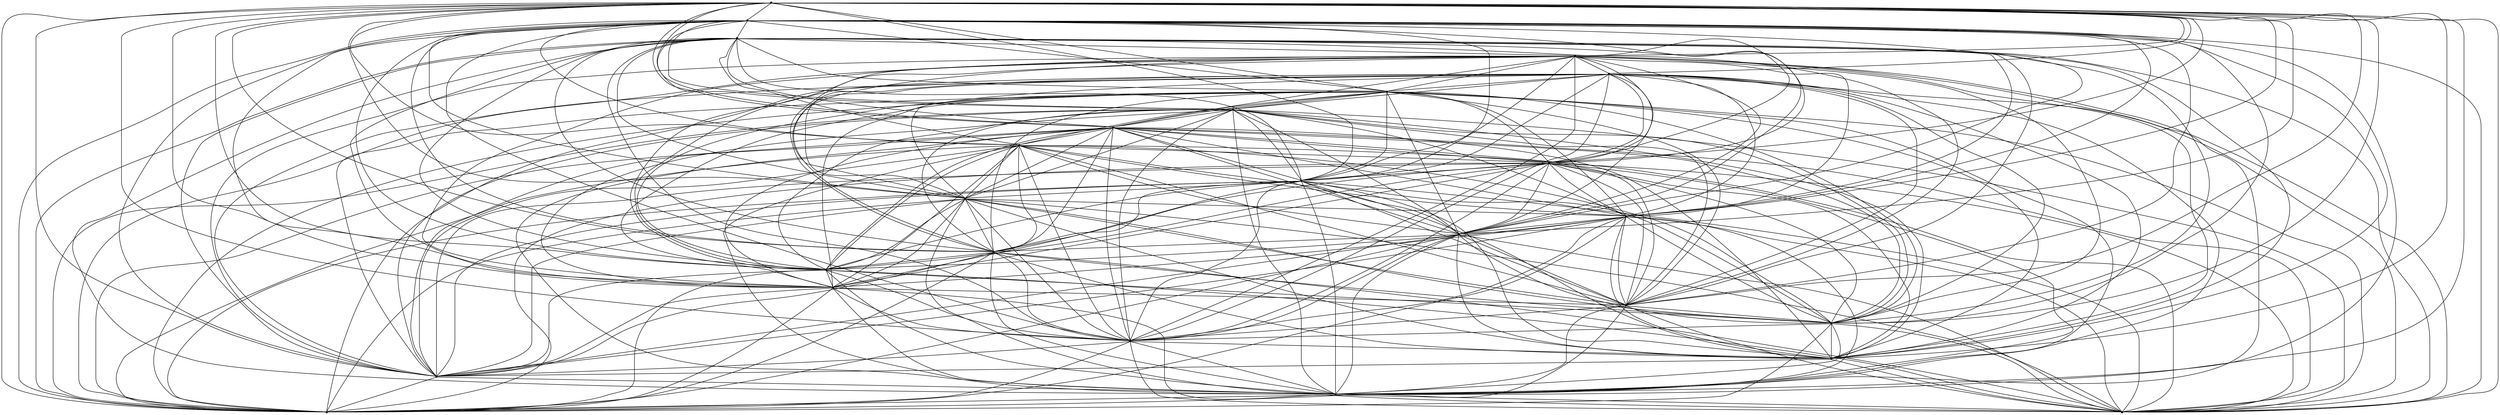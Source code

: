 graph {
  node [shape=point,comment="{\"directed\":false,\"doi\":\"10.4230/LIPIcs.GD.2024.16\",\"figure\":\"7 (1)\"}"]

  v0 [pos="1510.6660712901526,1636.739598133211"]
  v1 [pos="1498.855313023108,1604.9633097498058"]
  v2 [pos="1518.926657415327,1664.8499590373049"]
  v3 [pos="1054.8469804156198,1597.862888001226"]
  v4 [pos="1482.0758146184116,1573.678117551669"]
  v5 [pos="1383.8066885072924,1485.2305755671175"]
  v6 [pos="1224.1195334651834,1464.897896453742"]
  v7 [pos="1457.5086284843374,1896.4084227687686"]
  v8 [pos="1187.268690668268,1476.7343063753242"]
  v9 [pos="1465.6730577544226,1549.5916426358278"]
  v10 [pos="1127.2998829104104,1511.6585950597405"]
  v11 [pos="1088.9995645571485,1896.4084227687686"]
  v12 [pos="1425.882308147276,1510.8521393355115"]
  v13 [pos="1405.954181504833,1496.9811517432163"]
  v14 [pos="1325.4656789391615,1465.1332716580227"]
  v15 [pos="1260.9703762620984,1460.6036659574934"]
  v16 [pos="1292.5843590132556,1460.2496494427894"]
  v17 [pos="1446.0622741720958,1529.4759003665922"]
  v18 [pos="1086.2766466289045,1549.4730013254045"]
  v19 [pos="1355.3578689028259,1472.949991907798"]
  v20 [pos="1152.0740097894986,1493.1557642389625"]
  v21 [pos="1070.6805389381648,1571.5270603093074"]
  v22 [pos="1104.5956722478884,1530.235306482186"]
  v23 [pos="1032.959403467517,1663.07542582513"]
  v24 [pos="1043.3917226908698,1626.2332933638577"]

  v0 -- v1 [id="-1",pos="1510.6660712901526,1636.739598133211 1498.855313023108,1604.9633097498058 1498.855313023108,1604.9633097498058 1498.855313023108,1604.9633097498058"]
  v23 -- v24 [id="-2",pos="1032.959403467517,1663.07542582513 1043.3917226908698,1626.2332933638577 1043.3917226908698,1626.2332933638577 1043.3917226908698,1626.2332933638577"]
  v23 -- v12 [id="-3",pos="1032.959403467517,1663.07542582513 1425.882308147276,1510.8521393355115 1425.882308147276,1510.8521393355115 1425.882308147276,1510.8521393355115"]
  v23 -- v4 [id="-4",pos="1032.959403467517,1663.07542582513 1482.0758146184116,1573.678117551669 1482.0758146184116,1573.678117551669 1482.0758146184116,1573.678117551669"]
  v23 -- v1 [id="-5",pos="1032.959403467517,1663.07542582513 1498.855313023108,1604.9633097498058 1498.855313023108,1604.9633097498058 1498.855313023108,1604.9633097498058"]
  v23 -- v8 [id="-6",pos="1032.959403467517,1663.07542582513 1187.268690668268,1476.7343063753242 1187.268690668268,1476.7343063753242 1187.268690668268,1476.7343063753242"]
  v23 -- v2 [id="-7",pos="1032.959403467517,1663.07542582513 1518.926657415327,1664.8499590373049 1518.926657415327,1664.8499590373049 1518.926657415327,1664.8499590373049"]
  v23 -- v6 [id="-8",pos="1032.959403467517,1663.07542582513 1224.1195334651834,1464.897896453742 1224.1195334651834,1464.897896453742 1224.1195334651834,1464.897896453742"]
  v23 -- v20 [id="-9",pos="1032.959403467517,1663.07542582513 1152.0740097894986,1493.1557642389625 1152.0740097894986,1493.1557642389625 1152.0740097894986,1493.1557642389625"]
  v23 -- v0 [id="-10",pos="1032.959403467517,1663.07542582513 1510.6660712901526,1636.739598133211 1510.6660712901526,1636.739598133211 1510.6660712901526,1636.739598133211"]
  v23 -- v9 [id="-11",pos="1032.959403467517,1663.07542582513 1465.6730577544226,1549.5916426358278 1465.6730577544226,1549.5916426358278 1465.6730577544226,1549.5916426358278"]
  v23 -- v17 [id="-12",pos="1032.959403467517,1663.07542582513 1446.0622741720958,1529.4759003665922 1446.0622741720958,1529.4759003665922 1446.0622741720958,1529.4759003665922"]
  v23 -- v22 [id="-13",pos="1032.959403467517,1663.07542582513 1104.5956722478884,1530.235306482186 1104.5956722478884,1530.235306482186 1104.5956722478884,1530.235306482186"]
  v23 -- v19 [id="-14",pos="1032.959403467517,1663.07542582513 1355.3578689028259,1472.949991907798 1355.3578689028259,1472.949991907798 1355.3578689028259,1472.949991907798"]
  v23 -- v13 [id="-15",pos="1032.959403467517,1663.07542582513 1405.954181504833,1496.9811517432163 1405.954181504833,1496.9811517432163 1405.954181504833,1496.9811517432163"]
  v23 -- v11 [id="-16",pos="1032.959403467517,1663.07542582513 1088.9995645571485,1896.4084227687686 1088.9995645571485,1896.4084227687686 1088.9995645571485,1896.4084227687686"]
  v23 -- v5 [id="-17",pos="1032.959403467517,1663.07542582513 1383.8066885072924,1485.2305755671175 1383.8066885072924,1485.2305755671175 1383.8066885072924,1485.2305755671175"]
  v23 -- v14 [id="-18",pos="1032.959403467517,1663.07542582513 1325.4656789391615,1465.1332716580227 1325.4656789391615,1465.1332716580227 1325.4656789391615,1465.1332716580227"]
  v23 -- v18 [id="-19",pos="1032.959403467517,1663.07542582513 1086.2766466289045,1549.4730013254045 1086.2766466289045,1549.4730013254045 1086.2766466289045,1549.4730013254045"]
  v24 -- v3 [id="-21",pos="1043.3917226908698,1626.2332933638577 1054.8469804156198,1597.862888001226 1054.8469804156198,1597.862888001226 1054.8469804156198,1597.862888001226"]
  v23 -- v10 [id="-22",pos="1032.959403467517,1663.07542582513 1127.2998829104104,1511.6585950597405 1127.2998829104104,1511.6585950597405 1127.2998829104104,1511.6585950597405"]
  v23 -- v15 [id="-23",pos="1032.959403467517,1663.07542582513 1260.9703762620984,1460.6036659574934 1260.9703762620984,1460.6036659574934 1260.9703762620984,1460.6036659574934"]
  v23 -- v7 [id="-24",pos="1032.959403467517,1663.07542582513 1457.5086284843374,1896.4084227687686 1457.5086284843374,1896.4084227687686 1457.5086284843374,1896.4084227687686"]
  v23 -- v16 [id="-25",pos="1032.959403467517,1663.07542582513 1292.5843590132556,1460.2496494427894 1292.5843590132556,1460.2496494427894 1292.5843590132556,1460.2496494427894"]
  v23 -- v21 [id="-26",pos="1032.959403467517,1663.07542582513 1070.6805389381648,1571.5270603093074 1070.6805389381648,1571.5270603093074 1070.6805389381648,1571.5270603093074"]
  v24 -- v11 [id="-28",pos="1043.3917226908698,1626.2332933638577 1088.9995645571485,1896.4084227687686 1088.9995645571485,1896.4084227687686 1088.9995645571485,1896.4084227687686"]
  v24 -- v20 [id="-29",pos="1043.3917226908698,1626.2332933638577 1152.0740097894986,1493.1557642389625 1152.0740097894986,1493.1557642389625 1152.0740097894986,1493.1557642389625"]
  v24 -- v4 [id="-30",pos="1043.3917226908698,1626.2332933638577 1482.0758146184116,1573.678117551669 1482.0758146184116,1573.678117551669 1482.0758146184116,1573.678117551669"]
  v24 -- v7 [id="-31",pos="1043.3917226908698,1626.2332933638577 1457.5086284843374,1896.4084227687686 1457.5086284843374,1896.4084227687686 1457.5086284843374,1896.4084227687686"]
  v24 -- v8 [id="-32",pos="1043.3917226908698,1626.2332933638577 1187.268690668268,1476.7343063753242 1187.268690668268,1476.7343063753242 1187.268690668268,1476.7343063753242"]
  v24 -- v0 [id="-33",pos="1043.3917226908698,1626.2332933638577 1510.6660712901526,1636.739598133211 1510.6660712901526,1636.739598133211 1510.6660712901526,1636.739598133211"]
  v24 -- v12 [id="-34",pos="1043.3917226908698,1626.2332933638577 1425.882308147276,1510.8521393355115 1425.882308147276,1510.8521393355115 1425.882308147276,1510.8521393355115"]
  v24 -- v22 [id="-35",pos="1043.3917226908698,1626.2332933638577 1104.5956722478884,1530.235306482186 1104.5956722478884,1530.235306482186 1104.5956722478884,1530.235306482186"]
  v24 -- v9 [id="-36",pos="1043.3917226908698,1626.2332933638577 1465.6730577544226,1549.5916426358278 1465.6730577544226,1549.5916426358278 1465.6730577544226,1549.5916426358278"]
  v24 -- v6 [id="-37",pos="1043.3917226908698,1626.2332933638577 1224.1195334651834,1464.897896453742 1224.1195334651834,1464.897896453742 1224.1195334651834,1464.897896453742"]
  v24 -- v2 [id="-38",pos="1043.3917226908698,1626.2332933638577 1518.926657415327,1664.8499590373049 1518.926657415327,1664.8499590373049 1518.926657415327,1664.8499590373049"]
  v24 -- v13 [id="-39",pos="1043.3917226908698,1626.2332933638577 1405.954181504833,1496.9811517432163 1405.954181504833,1496.9811517432163 1405.954181504833,1496.9811517432163"]
  v24 -- v10 [id="-41",pos="1043.3917226908698,1626.2332933638577 1127.2998829104104,1511.6585950597405 1127.2998829104104,1511.6585950597405 1127.2998829104104,1511.6585950597405"]
  v24 -- v17 [id="-42",pos="1043.3917226908698,1626.2332933638577 1446.0622741720958,1529.4759003665922 1446.0622741720958,1529.4759003665922 1446.0622741720958,1529.4759003665922"]
  v24 -- v1 [id="-43",pos="1043.3917226908698,1626.2332933638577 1498.855313023108,1604.9633097498058 1498.855313023108,1604.9633097498058 1498.855313023108,1604.9633097498058"]
  v24 -- v14 [id="-44",pos="1043.3917226908698,1626.2332933638577 1325.4656789391615,1465.1332716580227 1325.4656789391615,1465.1332716580227 1325.4656789391615,1465.1332716580227"]
  v24 -- v19 [id="-45",pos="1043.3917226908698,1626.2332933638577 1355.3578689028259,1472.949991907798 1355.3578689028259,1472.949991907798 1355.3578689028259,1472.949991907798"]
  v24 -- v16 [id="-46",pos="1043.3917226908698,1626.2332933638577 1292.5843590132556,1460.2496494427894 1292.5843590132556,1460.2496494427894 1292.5843590132556,1460.2496494427894"]
  v3 -- v21 [id="-48",pos="1054.8469804156198,1597.862888001226 1070.6805389381648,1571.5270603093074 1070.6805389381648,1571.5270603093074 1070.6805389381648,1571.5270603093074"]
  v21 -- v18 [id="-49",pos="1070.6805389381648,1571.5270603093074 1086.2766466289045,1549.4730013254045 1086.2766466289045,1549.4730013254045 1086.2766466289045,1549.4730013254045"]
  v24 -- v5 [id="-50",pos="1043.3917226908698,1626.2332933638577 1383.8066885072924,1485.2305755671175 1383.8066885072924,1485.2305755671175 1383.8066885072924,1485.2305755671175"]
  v24 -- v15 [id="-51",pos="1043.3917226908698,1626.2332933638577 1260.9703762620984,1460.6036659574934 1260.9703762620984,1460.6036659574934 1260.9703762620984,1460.6036659574934"]
  v18 -- v22 [id="-57",pos="1086.2766466289045,1549.4730013254045 1104.5956722478884,1530.235306482186 1104.5956722478884,1530.235306482186 1104.5956722478884,1530.235306482186"]
  v3 -- v19 [id="-58",pos="1054.8469804156198,1597.862888001226 1355.3578689028259,1472.949991907798 1355.3578689028259,1472.949991907798 1355.3578689028259,1472.949991907798"]
  v3 -- v5 [id="-59",pos="1054.8469804156198,1597.862888001226 1383.8066885072924,1485.2305755671175 1383.8066885072924,1485.2305755671175 1383.8066885072924,1485.2305755671175"]
  v3 -- v14 [id="-60",pos="1054.8469804156198,1597.862888001226 1325.4656789391615,1465.1332716580227 1325.4656789391615,1465.1332716580227 1325.4656789391615,1465.1332716580227"]
  v3 -- v1 [id="-65",pos="1054.8469804156198,1597.862888001226 1498.855313023108,1604.9633097498058 1498.855313023108,1604.9633097498058 1498.855313023108,1604.9633097498058"]
  v3 -- v9 [id="-66",pos="1054.8469804156198,1597.862888001226 1465.6730577544226,1549.5916426358278 1465.6730577544226,1549.5916426358278 1465.6730577544226,1549.5916426358278"]
  v3 -- v17 [id="-67",pos="1054.8469804156198,1597.862888001226 1446.0622741720958,1529.4759003665922 1446.0622741720958,1529.4759003665922 1446.0622741720958,1529.4759003665922"]
  v3 -- v20 [id="-68",pos="1054.8469804156198,1597.862888001226 1152.0740097894986,1493.1557642389625 1152.0740097894986,1493.1557642389625 1152.0740097894986,1493.1557642389625"]
  v3 -- v7 [id="-69",pos="1054.8469804156198,1597.862888001226 1457.5086284843374,1896.4084227687686 1457.5086284843374,1896.4084227687686 1457.5086284843374,1896.4084227687686"]
  v3 -- v6 [id="-70",pos="1054.8469804156198,1597.862888001226 1224.1195334651834,1464.897896453742 1224.1195334651834,1464.897896453742 1224.1195334651834,1464.897896453742"]
  v3 -- v8 [id="-71",pos="1054.8469804156198,1597.862888001226 1187.268690668268,1476.7343063753242 1187.268690668268,1476.7343063753242 1187.268690668268,1476.7343063753242"]
  v3 -- v4 [id="-72",pos="1054.8469804156198,1597.862888001226 1482.0758146184116,1573.678117551669 1482.0758146184116,1573.678117551669 1482.0758146184116,1573.678117551669"]
  v3 -- v11 [id="-73",pos="1054.8469804156198,1597.862888001226 1088.9995645571485,1896.4084227687686 1088.9995645571485,1896.4084227687686 1088.9995645571485,1896.4084227687686"]
  v3 -- v13 [id="-74",pos="1054.8469804156198,1597.862888001226 1405.954181504833,1496.9811517432163 1405.954181504833,1496.9811517432163 1405.954181504833,1496.9811517432163"]
  v3 -- v16 [id="-75",pos="1054.8469804156198,1597.862888001226 1292.5843590132556,1460.2496494427894 1292.5843590132556,1460.2496494427894 1292.5843590132556,1460.2496494427894"]
  v3 -- v15 [id="-76",pos="1054.8469804156198,1597.862888001226 1260.9703762620984,1460.6036659574934 1260.9703762620984,1460.6036659574934 1260.9703762620984,1460.6036659574934"]
  v3 -- v12 [id="-77",pos="1054.8469804156198,1597.862888001226 1425.882308147276,1510.8521393355115 1425.882308147276,1510.8521393355115 1425.882308147276,1510.8521393355115"]
  v3 -- v0 [id="-78",pos="1054.8469804156198,1597.862888001226 1510.6660712901526,1636.739598133211 1510.6660712901526,1636.739598133211 1510.6660712901526,1636.739598133211"]
  v3 -- v2 [id="-79",pos="1054.8469804156198,1597.862888001226 1518.926657415327,1664.8499590373049 1518.926657415327,1664.8499590373049 1518.926657415327,1664.8499590373049"]
  v3 -- v10 [id="-80",pos="1054.8469804156198,1597.862888001226 1127.2998829104104,1511.6585950597405 1127.2998829104104,1511.6585950597405 1127.2998829104104,1511.6585950597405"]
  v21 -- v19 [id="-82",pos="1070.6805389381648,1571.5270603093074 1355.3578689028259,1472.949991907798 1355.3578689028259,1472.949991907798 1355.3578689028259,1472.949991907798"]
  v21 -- v2 [id="-83",pos="1070.6805389381648,1571.5270603093074 1518.926657415327,1664.8499590373049 1518.926657415327,1664.8499590373049 1518.926657415327,1664.8499590373049"]
  v21 -- v17 [id="-84",pos="1070.6805389381648,1571.5270603093074 1446.0622741720958,1529.4759003665922 1446.0622741720958,1529.4759003665922 1446.0622741720958,1529.4759003665922"]
  v21 -- v4 [id="-85",pos="1070.6805389381648,1571.5270603093074 1482.0758146184116,1573.678117551669 1482.0758146184116,1573.678117551669 1482.0758146184116,1573.678117551669"]
  v21 -- v14 [id="-87",pos="1070.6805389381648,1571.5270603093074 1325.4656789391615,1465.1332716580227 1325.4656789391615,1465.1332716580227 1325.4656789391615,1465.1332716580227"]
  v21 -- v10 [id="-88",pos="1070.6805389381648,1571.5270603093074 1127.2998829104104,1511.6585950597405 1127.2998829104104,1511.6585950597405 1127.2998829104104,1511.6585950597405"]
  v10 -- v20 [id="-89",pos="1127.2998829104104,1511.6585950597405 1152.0740097894986,1493.1557642389625 1152.0740097894986,1493.1557642389625 1152.0740097894986,1493.1557642389625"]
  v21 -- v1 [id="-90",pos="1070.6805389381648,1571.5270603093074 1498.855313023108,1604.9633097498058 1498.855313023108,1604.9633097498058 1498.855313023108,1604.9633097498058"]
  v22 -- v10 [id="-93",pos="1104.5956722478884,1530.235306482186 1127.2998829104104,1511.6585950597405 1127.2998829104104,1511.6585950597405 1127.2998829104104,1511.6585950597405"]
  v21 -- v8 [id="-94",pos="1070.6805389381648,1571.5270603093074 1187.268690668268,1476.7343063753242 1187.268690668268,1476.7343063753242 1187.268690668268,1476.7343063753242"]
  v21 -- v13 [id="-95",pos="1070.6805389381648,1571.5270603093074 1405.954181504833,1496.9811517432163 1405.954181504833,1496.9811517432163 1405.954181504833,1496.9811517432163"]
  v21 -- v16 [id="-98",pos="1070.6805389381648,1571.5270603093074 1292.5843590132556,1460.2496494427894 1292.5843590132556,1460.2496494427894 1292.5843590132556,1460.2496494427894"]
  v21 -- v0 [id="-99",pos="1070.6805389381648,1571.5270603093074 1510.6660712901526,1636.739598133211 1510.6660712901526,1636.739598133211 1510.6660712901526,1636.739598133211"]
  v21 -- v6 [id="-100",pos="1070.6805389381648,1571.5270603093074 1224.1195334651834,1464.897896453742 1224.1195334651834,1464.897896453742 1224.1195334651834,1464.897896453742"]
  v21 -- v9 [id="-102",pos="1070.6805389381648,1571.5270603093074 1465.6730577544226,1549.5916426358278 1465.6730577544226,1549.5916426358278 1465.6730577544226,1549.5916426358278"]
  v21 -- v7 [id="-104",pos="1070.6805389381648,1571.5270603093074 1457.5086284843374,1896.4084227687686 1457.5086284843374,1896.4084227687686 1457.5086284843374,1896.4084227687686"]
  v21 -- v11 [id="-105",pos="1070.6805389381648,1571.5270603093074 1088.9995645571485,1896.4084227687686 1088.9995645571485,1896.4084227687686 1088.9995645571485,1896.4084227687686"]
  v21 -- v12 [id="-108",pos="1070.6805389381648,1571.5270603093074 1425.882308147276,1510.8521393355115 1425.882308147276,1510.8521393355115 1425.882308147276,1510.8521393355115"]
  v21 -- v15 [id="-109",pos="1070.6805389381648,1571.5270603093074 1260.9703762620984,1460.6036659574934 1260.9703762620984,1460.6036659574934 1260.9703762620984,1460.6036659574934"]
  v21 -- v5 [id="-110",pos="1070.6805389381648,1571.5270603093074 1383.8066885072924,1485.2305755671175 1383.8066885072924,1485.2305755671175 1383.8066885072924,1485.2305755671175"]
  v18 -- v19 [id="-111",pos="1086.2766466289045,1549.4730013254045 1355.3578689028259,1472.949991907798 1355.3578689028259,1472.949991907798 1355.3578689028259,1472.949991907798"]
  v18 -- v8 [id="-112",pos="1086.2766466289045,1549.4730013254045 1187.268690668268,1476.7343063753242 1187.268690668268,1476.7343063753242 1187.268690668268,1476.7343063753242"]
  v18 -- v1 [id="-113",pos="1086.2766466289045,1549.4730013254045 1498.855313023108,1604.9633097498058 1498.855313023108,1604.9633097498058 1498.855313023108,1604.9633097498058"]
  v18 -- v6 [id="-114",pos="1086.2766466289045,1549.4730013254045 1224.1195334651834,1464.897896453742 1224.1195334651834,1464.897896453742 1224.1195334651834,1464.897896453742"]
  v18 -- v9 [id="-115",pos="1086.2766466289045,1549.4730013254045 1465.6730577544226,1549.5916426358278 1465.6730577544226,1549.5916426358278 1465.6730577544226,1549.5916426358278"]
  v18 -- v13 [id="-117",pos="1086.2766466289045,1549.4730013254045 1405.954181504833,1496.9811517432163 1405.954181504833,1496.9811517432163 1405.954181504833,1496.9811517432163"]
  v18 -- v12 [id="-118",pos="1086.2766466289045,1549.4730013254045 1425.882308147276,1510.8521393355115 1425.882308147276,1510.8521393355115 1425.882308147276,1510.8521393355115"]
  v18 -- v5 [id="-119",pos="1086.2766466289045,1549.4730013254045 1383.8066885072924,1485.2305755671175 1383.8066885072924,1485.2305755671175 1383.8066885072924,1485.2305755671175"]
  v18 -- v16 [id="-120",pos="1086.2766466289045,1549.4730013254045 1292.5843590132556,1460.2496494427894 1292.5843590132556,1460.2496494427894 1292.5843590132556,1460.2496494427894"]
  v18 -- v0 [id="-121",pos="1086.2766466289045,1549.4730013254045 1510.6660712901526,1636.739598133211 1510.6660712901526,1636.739598133211 1510.6660712901526,1636.739598133211"]
  v18 -- v14 [id="-122",pos="1086.2766466289045,1549.4730013254045 1325.4656789391615,1465.1332716580227 1325.4656789391615,1465.1332716580227 1325.4656789391615,1465.1332716580227"]
  v18 -- v4 [id="-123",pos="1086.2766466289045,1549.4730013254045 1482.0758146184116,1573.678117551669 1482.0758146184116,1573.678117551669 1482.0758146184116,1573.678117551669"]
  v18 -- v2 [id="-127",pos="1086.2766466289045,1549.4730013254045 1518.926657415327,1664.8499590373049 1518.926657415327,1664.8499590373049 1518.926657415327,1664.8499590373049"]
  v18 -- v17 [id="-131",pos="1086.2766466289045,1549.4730013254045 1446.0622741720958,1529.4759003665922 1446.0622741720958,1529.4759003665922 1446.0622741720958,1529.4759003665922"]
  v18 -- v7 [id="-132",pos="1086.2766466289045,1549.4730013254045 1457.5086284843374,1896.4084227687686 1457.5086284843374,1896.4084227687686 1457.5086284843374,1896.4084227687686"]
  v18 -- v11 [id="-137",pos="1086.2766466289045,1549.4730013254045 1088.9995645571485,1896.4084227687686 1088.9995645571485,1896.4084227687686 1088.9995645571485,1896.4084227687686"]
  v18 -- v15 [id="-140",pos="1086.2766466289045,1549.4730013254045 1260.9703762620984,1460.6036659574934 1260.9703762620984,1460.6036659574934 1260.9703762620984,1460.6036659574934"]
  v11 -- v14 [id="-142",pos="1088.9995645571485,1896.4084227687686 1325.4656789391615,1465.1332716580227 1325.4656789391615,1465.1332716580227 1325.4656789391615,1465.1332716580227"]
  v11 -- v19 [id="-143",pos="1088.9995645571485,1896.4084227687686 1355.3578689028259,1472.949991907798 1355.3578689028259,1472.949991907798 1355.3578689028259,1472.949991907798"]
  v11 -- v16 [id="-144",pos="1088.9995645571485,1896.4084227687686 1292.5843590132556,1460.2496494427894 1292.5843590132556,1460.2496494427894 1292.5843590132556,1460.2496494427894"]
  v11 -- v22 [id="-145",pos="1088.9995645571485,1896.4084227687686 1104.5956722478884,1530.235306482186 1104.5956722478884,1530.235306482186 1104.5956722478884,1530.235306482186"]
  v11 -- v4 [id="-146",pos="1088.9995645571485,1896.4084227687686 1482.0758146184116,1573.678117551669 1482.0758146184116,1573.678117551669 1482.0758146184116,1573.678117551669"]
  v11 -- v20 [id="-147",pos="1088.9995645571485,1896.4084227687686 1152.0740097894986,1493.1557642389625 1152.0740097894986,1493.1557642389625 1152.0740097894986,1493.1557642389625"]
  v11 -- v6 [id="-148",pos="1088.9995645571485,1896.4084227687686 1224.1195334651834,1464.897896453742 1224.1195334651834,1464.897896453742 1224.1195334651834,1464.897896453742"]
  v11 -- v1 [id="-149",pos="1088.9995645571485,1896.4084227687686 1498.855313023108,1604.9633097498058 1498.855313023108,1604.9633097498058 1498.855313023108,1604.9633097498058"]
  v11 -- v13 [id="-150",pos="1088.9995645571485,1896.4084227687686 1405.954181504833,1496.9811517432163 1405.954181504833,1496.9811517432163 1405.954181504833,1496.9811517432163"]
  v11 -- v0 [id="-151",pos="1088.9995645571485,1896.4084227687686 1510.6660712901526,1636.739598133211 1510.6660712901526,1636.739598133211 1510.6660712901526,1636.739598133211"]
  v11 -- v2 [id="-153",pos="1088.9995645571485,1896.4084227687686 1518.926657415327,1664.8499590373049 1518.926657415327,1664.8499590373049 1518.926657415327,1664.8499590373049"]
  v11 -- v15 [id="-155",pos="1088.9995645571485,1896.4084227687686 1260.9703762620984,1460.6036659574934 1260.9703762620984,1460.6036659574934 1260.9703762620984,1460.6036659574934"]
  v11 -- v12 [id="-156",pos="1088.9995645571485,1896.4084227687686 1425.882308147276,1510.8521393355115 1425.882308147276,1510.8521393355115 1425.882308147276,1510.8521393355115"]
  v11 -- v5 [id="-157",pos="1088.9995645571485,1896.4084227687686 1383.8066885072924,1485.2305755671175 1383.8066885072924,1485.2305755671175 1383.8066885072924,1485.2305755671175"]
  v11 -- v17 [id="-158",pos="1088.9995645571485,1896.4084227687686 1446.0622741720958,1529.4759003665922 1446.0622741720958,1529.4759003665922 1446.0622741720958,1529.4759003665922"]
  v11 -- v9 [id="-159",pos="1088.9995645571485,1896.4084227687686 1465.6730577544226,1549.5916426358278 1465.6730577544226,1549.5916426358278 1465.6730577544226,1549.5916426358278"]
  v11 -- v8 [id="-160",pos="1088.9995645571485,1896.4084227687686 1187.268690668268,1476.7343063753242 1187.268690668268,1476.7343063753242 1187.268690668268,1476.7343063753242"]
  v11 -- v10 [id="-163",pos="1088.9995645571485,1896.4084227687686 1127.2998829104104,1511.6585950597405 1127.2998829104104,1511.6585950597405 1127.2998829104104,1511.6585950597405"]
  v22 -- v2 [id="-165",pos="1104.5956722478884,1530.235306482186 1518.926657415327,1664.8499590373049 1518.926657415327,1664.8499590373049 1518.926657415327,1664.8499590373049"]
  v22 -- v19 [id="-170",pos="1104.5956722478884,1530.235306482186 1355.3578689028259,1472.949991907798 1355.3578689028259,1472.949991907798 1355.3578689028259,1472.949991907798"]
  v22 -- v17 [id="-171",pos="1104.5956722478884,1530.235306482186 1446.0622741720958,1529.4759003665922 1446.0622741720958,1529.4759003665922 1446.0622741720958,1529.4759003665922"]
  v22 -- v7 [id="-173",pos="1104.5956722478884,1530.235306482186 1457.5086284843374,1896.4084227687686 1457.5086284843374,1896.4084227687686 1457.5086284843374,1896.4084227687686"]
  v22 -- v6 [id="-176",pos="1104.5956722478884,1530.235306482186 1224.1195334651834,1464.897896453742 1224.1195334651834,1464.897896453742 1224.1195334651834,1464.897896453742"]
  v22 -- v14 [id="-177",pos="1104.5956722478884,1530.235306482186 1325.4656789391615,1465.1332716580227 1325.4656789391615,1465.1332716580227 1325.4656789391615,1465.1332716580227"]
  v10 -- v8 [id="-179",pos="1127.2998829104104,1511.6585950597405 1187.268690668268,1476.7343063753242 1187.268690668268,1476.7343063753242 1187.268690668268,1476.7343063753242"]
  v22 -- v13 [id="-180",pos="1104.5956722478884,1530.235306482186 1405.954181504833,1496.9811517432163 1405.954181504833,1496.9811517432163 1405.954181504833,1496.9811517432163"]
  v22 -- v4 [id="-181",pos="1104.5956722478884,1530.235306482186 1482.0758146184116,1573.678117551669 1482.0758146184116,1573.678117551669 1482.0758146184116,1573.678117551669"]
  v22 -- v12 [id="-182",pos="1104.5956722478884,1530.235306482186 1425.882308147276,1510.8521393355115 1425.882308147276,1510.8521393355115 1425.882308147276,1510.8521393355115"]
  v22 -- v0 [id="-183",pos="1104.5956722478884,1530.235306482186 1510.6660712901526,1636.739598133211 1510.6660712901526,1636.739598133211 1510.6660712901526,1636.739598133211"]
  v22 -- v1 [id="-184",pos="1104.5956722478884,1530.235306482186 1498.855313023108,1604.9633097498058 1498.855313023108,1604.9633097498058 1498.855313023108,1604.9633097498058"]
  v22 -- v9 [id="-186",pos="1104.5956722478884,1530.235306482186 1465.6730577544226,1549.5916426358278 1465.6730577544226,1549.5916426358278 1465.6730577544226,1549.5916426358278"]
  v22 -- v16 [id="-188",pos="1104.5956722478884,1530.235306482186 1292.5843590132556,1460.2496494427894 1292.5843590132556,1460.2496494427894 1292.5843590132556,1460.2496494427894"]
  v22 -- v15 [id="-191",pos="1104.5956722478884,1530.235306482186 1260.9703762620984,1460.6036659574934 1260.9703762620984,1460.6036659574934 1260.9703762620984,1460.6036659574934"]
  v22 -- v5 [id="-192",pos="1104.5956722478884,1530.235306482186 1383.8066885072924,1485.2305755671175 1383.8066885072924,1485.2305755671175 1383.8066885072924,1485.2305755671175"]
  v10 -- v19 [id="-194",pos="1127.2998829104104,1511.6585950597405 1355.3578689028259,1472.949991907798 1355.3578689028259,1472.949991907798 1355.3578689028259,1472.949991907798"]
  v20 -- v8 [id="-202",pos="1152.0740097894986,1493.1557642389625 1187.268690668268,1476.7343063753242 1187.268690668268,1476.7343063753242 1187.268690668268,1476.7343063753242"]
  v10 -- v0 [id="-203",pos="1127.2998829104104,1511.6585950597405 1510.6660712901526,1636.739598133211 1510.6660712901526,1636.739598133211 1510.6660712901526,1636.739598133211"]
  v10 -- v9 [id="-204",pos="1127.2998829104104,1511.6585950597405 1465.6730577544226,1549.5916426358278 1465.6730577544226,1549.5916426358278 1465.6730577544226,1549.5916426358278"]
  v10 -- v6 [id="-205",pos="1127.2998829104104,1511.6585950597405 1224.1195334651834,1464.897896453742 1224.1195334651834,1464.897896453742 1224.1195334651834,1464.897896453742"]
  v10 -- v16 [id="-207",pos="1127.2998829104104,1511.6585950597405 1292.5843590132556,1460.2496494427894 1292.5843590132556,1460.2496494427894 1292.5843590132556,1460.2496494427894"]
  v10 -- v15 [id="-208",pos="1127.2998829104104,1511.6585950597405 1260.9703762620984,1460.6036659574934 1260.9703762620984,1460.6036659574934 1260.9703762620984,1460.6036659574934"]
  v10 -- v1 [id="-209",pos="1127.2998829104104,1511.6585950597405 1498.855313023108,1604.9633097498058 1498.855313023108,1604.9633097498058 1498.855313023108,1604.9633097498058"]
  v10 -- v2 [id="-210",pos="1127.2998829104104,1511.6585950597405 1518.926657415327,1664.8499590373049 1518.926657415327,1664.8499590373049 1518.926657415327,1664.8499590373049"]
  v10 -- v12 [id="-212",pos="1127.2998829104104,1511.6585950597405 1425.882308147276,1510.8521393355115 1425.882308147276,1510.8521393355115 1425.882308147276,1510.8521393355115"]
  v10 -- v14 [id="-213",pos="1127.2998829104104,1511.6585950597405 1325.4656789391615,1465.1332716580227 1325.4656789391615,1465.1332716580227 1325.4656789391615,1465.1332716580227"]
  v10 -- v13 [id="-215",pos="1127.2998829104104,1511.6585950597405 1405.954181504833,1496.9811517432163 1405.954181504833,1496.9811517432163 1405.954181504833,1496.9811517432163"]
  v10 -- v4 [id="-216",pos="1127.2998829104104,1511.6585950597405 1482.0758146184116,1573.678117551669 1482.0758146184116,1573.678117551669 1482.0758146184116,1573.678117551669"]
  v10 -- v5 [id="-217",pos="1127.2998829104104,1511.6585950597405 1383.8066885072924,1485.2305755671175 1383.8066885072924,1485.2305755671175 1383.8066885072924,1485.2305755671175"]
  v10 -- v7 [id="-218",pos="1127.2998829104104,1511.6585950597405 1457.5086284843374,1896.4084227687686 1457.5086284843374,1896.4084227687686 1457.5086284843374,1896.4084227687686"]
  v10 -- v17 [id="-220",pos="1127.2998829104104,1511.6585950597405 1446.0622741720958,1529.4759003665922 1446.0622741720958,1529.4759003665922 1446.0622741720958,1529.4759003665922"]
  v20 -- v14 [id="-223",pos="1152.0740097894986,1493.1557642389625 1325.4656789391615,1465.1332716580227 1325.4656789391615,1465.1332716580227 1325.4656789391615,1465.1332716580227"]
  v20 -- v4 [id="-224",pos="1152.0740097894986,1493.1557642389625 1482.0758146184116,1573.678117551669 1482.0758146184116,1573.678117551669 1482.0758146184116,1573.678117551669"]
  v20 -- v16 [id="-225",pos="1152.0740097894986,1493.1557642389625 1292.5843590132556,1460.2496494427894 1292.5843590132556,1460.2496494427894 1292.5843590132556,1460.2496494427894"]
  v20 -- v2 [id="-230",pos="1152.0740097894986,1493.1557642389625 1518.926657415327,1664.8499590373049 1518.926657415327,1664.8499590373049 1518.926657415327,1664.8499590373049"]
  v20 -- v17 [id="-232",pos="1152.0740097894986,1493.1557642389625 1446.0622741720958,1529.4759003665922 1446.0622741720958,1529.4759003665922 1446.0622741720958,1529.4759003665922"]
  v20 -- v13 [id="-233",pos="1152.0740097894986,1493.1557642389625 1405.954181504833,1496.9811517432163 1405.954181504833,1496.9811517432163 1405.954181504833,1496.9811517432163"]
  v20 -- v12 [id="-234",pos="1152.0740097894986,1493.1557642389625 1425.882308147276,1510.8521393355115 1425.882308147276,1510.8521393355115 1425.882308147276,1510.8521393355115"]
  v20 -- v0 [id="-235",pos="1152.0740097894986,1493.1557642389625 1510.6660712901526,1636.739598133211 1510.6660712901526,1636.739598133211 1510.6660712901526,1636.739598133211"]
  v20 -- v5 [id="-236",pos="1152.0740097894986,1493.1557642389625 1383.8066885072924,1485.2305755671175 1383.8066885072924,1485.2305755671175 1383.8066885072924,1485.2305755671175"]
  v20 -- v1 [id="-237",pos="1152.0740097894986,1493.1557642389625 1498.855313023108,1604.9633097498058 1498.855313023108,1604.9633097498058 1498.855313023108,1604.9633097498058"]
  v8 -- v6 [id="-242",pos="1187.268690668268,1476.7343063753242 1224.1195334651834,1464.897896453742 1224.1195334651834,1464.897896453742 1224.1195334651834,1464.897896453742"]
  v20 -- v19 [id="-243",pos="1152.0740097894986,1493.1557642389625 1355.3578689028259,1472.949991907798 1355.3578689028259,1472.949991907798 1355.3578689028259,1472.949991907798"]
  v20 -- v9 [id="-244",pos="1152.0740097894986,1493.1557642389625 1465.6730577544226,1549.5916426358278 1465.6730577544226,1549.5916426358278 1465.6730577544226,1549.5916426358278"]
  v20 -- v7 [id="-247",pos="1152.0740097894986,1493.1557642389625 1457.5086284843374,1896.4084227687686 1457.5086284843374,1896.4084227687686 1457.5086284843374,1896.4084227687686"]
  v20 -- v15 [id="-249",pos="1152.0740097894986,1493.1557642389625 1260.9703762620984,1460.6036659574934 1260.9703762620984,1460.6036659574934 1260.9703762620984,1460.6036659574934"]
  v8 -- v0 [id="-252",pos="1187.268690668268,1476.7343063753242 1510.6660712901526,1636.739598133211 1510.6660712901526,1636.739598133211 1510.6660712901526,1636.739598133211"]
  v8 -- v19 [id="-255",pos="1187.268690668268,1476.7343063753242 1355.3578689028259,1472.949991907798 1355.3578689028259,1472.949991907798 1355.3578689028259,1472.949991907798"]
  v8 -- v14 [id="-257",pos="1187.268690668268,1476.7343063753242 1325.4656789391615,1465.1332716580227 1325.4656789391615,1465.1332716580227 1325.4656789391615,1465.1332716580227"]
  v8 -- v13 [id="-258",pos="1187.268690668268,1476.7343063753242 1405.954181504833,1496.9811517432163 1405.954181504833,1496.9811517432163 1405.954181504833,1496.9811517432163"]
  v8 -- v5 [id="-259",pos="1187.268690668268,1476.7343063753242 1383.8066885072924,1485.2305755671175 1383.8066885072924,1485.2305755671175 1383.8066885072924,1485.2305755671175"]
  v8 -- v2 [id="-262",pos="1187.268690668268,1476.7343063753242 1518.926657415327,1664.8499590373049 1518.926657415327,1664.8499590373049 1518.926657415327,1664.8499590373049"]
  v8 -- v16 [id="-263",pos="1187.268690668268,1476.7343063753242 1292.5843590132556,1460.2496494427894 1292.5843590132556,1460.2496494427894 1292.5843590132556,1460.2496494427894"]
  v8 -- v17 [id="-266",pos="1187.268690668268,1476.7343063753242 1446.0622741720958,1529.4759003665922 1446.0622741720958,1529.4759003665922 1446.0622741720958,1529.4759003665922"]
  v8 -- v4 [id="-267",pos="1187.268690668268,1476.7343063753242 1482.0758146184116,1573.678117551669 1482.0758146184116,1573.678117551669 1482.0758146184116,1573.678117551669"]
  v8 -- v1 [id="-268",pos="1187.268690668268,1476.7343063753242 1498.855313023108,1604.9633097498058 1498.855313023108,1604.9633097498058 1498.855313023108,1604.9633097498058"]
  v8 -- v9 [id="-269",pos="1187.268690668268,1476.7343063753242 1465.6730577544226,1549.5916426358278 1465.6730577544226,1549.5916426358278 1465.6730577544226,1549.5916426358278"]
  v8 -- v12 [id="-271",pos="1187.268690668268,1476.7343063753242 1425.882308147276,1510.8521393355115 1425.882308147276,1510.8521393355115 1425.882308147276,1510.8521393355115"]
  v6 -- v15 [id="-273",pos="1224.1195334651834,1464.897896453742 1260.9703762620984,1460.6036659574934 1260.9703762620984,1460.6036659574934 1260.9703762620984,1460.6036659574934"]
  v8 -- v7 [id="-275",pos="1187.268690668268,1476.7343063753242 1457.5086284843374,1896.4084227687686 1457.5086284843374,1896.4084227687686 1457.5086284843374,1896.4084227687686"]
  v6 -- v0 [id="-279",pos="1224.1195334651834,1464.897896453742 1510.6660712901526,1636.739598133211 1510.6660712901526,1636.739598133211 1510.6660712901526,1636.739598133211"]
  v6 -- v9 [id="-280",pos="1224.1195334651834,1464.897896453742 1465.6730577544226,1549.5916426358278 1465.6730577544226,1549.5916426358278 1465.6730577544226,1549.5916426358278"]
  v6 -- v5 [id="-281",pos="1224.1195334651834,1464.897896453742 1383.8066885072924,1485.2305755671175 1383.8066885072924,1485.2305755671175 1383.8066885072924,1485.2305755671175"]
  v6 -- v4 [id="-282",pos="1224.1195334651834,1464.897896453742 1482.0758146184116,1573.678117551669 1482.0758146184116,1573.678117551669 1482.0758146184116,1573.678117551669"]
  v6 -- v14 [id="-285",pos="1224.1195334651834,1464.897896453742 1325.4656789391615,1465.1332716580227 1325.4656789391615,1465.1332716580227 1325.4656789391615,1465.1332716580227"]
  v6 -- v17 [id="-286",pos="1224.1195334651834,1464.897896453742 1446.0622741720958,1529.4759003665922 1446.0622741720958,1529.4759003665922 1446.0622741720958,1529.4759003665922"]
  v6 -- v12 [id="-287",pos="1224.1195334651834,1464.897896453742 1425.882308147276,1510.8521393355115 1425.882308147276,1510.8521393355115 1425.882308147276,1510.8521393355115"]
  v6 -- v13 [id="-288",pos="1224.1195334651834,1464.897896453742 1405.954181504833,1496.9811517432163 1405.954181504833,1496.9811517432163 1405.954181504833,1496.9811517432163"]
  v6 -- v2 [id="-289",pos="1224.1195334651834,1464.897896453742 1518.926657415327,1664.8499590373049 1518.926657415327,1664.8499590373049 1518.926657415327,1664.8499590373049"]
  v6 -- v19 [id="-292",pos="1224.1195334651834,1464.897896453742 1355.3578689028259,1472.949991907798 1355.3578689028259,1472.949991907798 1355.3578689028259,1472.949991907798"]
  v6 -- v7 [id="-295",pos="1224.1195334651834,1464.897896453742 1457.5086284843374,1896.4084227687686 1457.5086284843374,1896.4084227687686 1457.5086284843374,1896.4084227687686"]
  v6 -- v1 [id="-296",pos="1224.1195334651834,1464.897896453742 1498.855313023108,1604.9633097498058 1498.855313023108,1604.9633097498058 1498.855313023108,1604.9633097498058"]
  v15 -- v16 [id="-300",pos="1260.9703762620984,1460.6036659574934 1292.5843590132556,1460.2496494427894 1292.5843590132556,1460.2496494427894 1292.5843590132556,1460.2496494427894"]
  v15 -- v7 [id="-303",pos="1260.9703762620984,1460.6036659574934 1457.5086284843374,1896.4084227687686 1457.5086284843374,1896.4084227687686 1457.5086284843374,1896.4084227687686"]
  v16 -- v14 [id="-305",pos="1292.5843590132556,1460.2496494427894 1325.4656789391615,1465.1332716580227 1325.4656789391615,1465.1332716580227 1325.4656789391615,1465.1332716580227"]
  v15 -- v2 [id="-309",pos="1260.9703762620984,1460.6036659574934 1518.926657415327,1664.8499590373049 1518.926657415327,1664.8499590373049 1518.926657415327,1664.8499590373049"]
  v15 -- v17 [id="-310",pos="1260.9703762620984,1460.6036659574934 1446.0622741720958,1529.4759003665922 1446.0622741720958,1529.4759003665922 1446.0622741720958,1529.4759003665922"]
  v15 -- v12 [id="-311",pos="1260.9703762620984,1460.6036659574934 1425.882308147276,1510.8521393355115 1425.882308147276,1510.8521393355115 1425.882308147276,1510.8521393355115"]
  v15 -- v13 [id="-313",pos="1260.9703762620984,1460.6036659574934 1405.954181504833,1496.9811517432163 1405.954181504833,1496.9811517432163 1405.954181504833,1496.9811517432163"]
  v15 -- v1 [id="-314",pos="1260.9703762620984,1460.6036659574934 1498.855313023108,1604.9633097498058 1498.855313023108,1604.9633097498058 1498.855313023108,1604.9633097498058"]
  v15 -- v0 [id="-317",pos="1260.9703762620984,1460.6036659574934 1510.6660712901526,1636.739598133211 1510.6660712901526,1636.739598133211 1510.6660712901526,1636.739598133211"]
  v15 -- v5 [id="-319",pos="1260.9703762620984,1460.6036659574934 1383.8066885072924,1485.2305755671175 1383.8066885072924,1485.2305755671175 1383.8066885072924,1485.2305755671175"]
  v15 -- v19 [id="-322",pos="1260.9703762620984,1460.6036659574934 1355.3578689028259,1472.949991907798 1355.3578689028259,1472.949991907798 1355.3578689028259,1472.949991907798"]
  v15 -- v9 [id="-327",pos="1260.9703762620984,1460.6036659574934 1465.6730577544226,1549.5916426358278 1465.6730577544226,1549.5916426358278 1465.6730577544226,1549.5916426358278"]
  v15 -- v4 [id="-328",pos="1260.9703762620984,1460.6036659574934 1482.0758146184116,1573.678117551669 1482.0758146184116,1573.678117551669 1482.0758146184116,1573.678117551669"]
  v16 -- v12 [id="-329",pos="1292.5843590132556,1460.2496494427894 1425.882308147276,1510.8521393355115 1425.882308147276,1510.8521393355115 1425.882308147276,1510.8521393355115"]
  v16 -- v5 [id="-330",pos="1292.5843590132556,1460.2496494427894 1383.8066885072924,1485.2305755671175 1383.8066885072924,1485.2305755671175 1383.8066885072924,1485.2305755671175"]
  v16 -- v17 [id="-331",pos="1292.5843590132556,1460.2496494427894 1446.0622741720958,1529.4759003665922 1446.0622741720958,1529.4759003665922 1446.0622741720958,1529.4759003665922"]
  v16 -- v4 [id="-332",pos="1292.5843590132556,1460.2496494427894 1482.0758146184116,1573.678117551669 1482.0758146184116,1573.678117551669 1482.0758146184116,1573.678117551669"]
  v16 -- v2 [id="-333",pos="1292.5843590132556,1460.2496494427894 1518.926657415327,1664.8499590373049 1518.926657415327,1664.8499590373049 1518.926657415327,1664.8499590373049"]
  v14 -- v19 [id="-339",pos="1325.4656789391615,1465.1332716580227 1355.3578689028259,1472.949991907798 1355.3578689028259,1472.949991907798 1355.3578689028259,1472.949991907798"]
  v16 -- v9 [id="-341",pos="1292.5843590132556,1460.2496494427894 1465.6730577544226,1549.5916426358278 1465.6730577544226,1549.5916426358278 1465.6730577544226,1549.5916426358278"]
  v16 -- v0 [id="-347",pos="1292.5843590132556,1460.2496494427894 1510.6660712901526,1636.739598133211 1510.6660712901526,1636.739598133211 1510.6660712901526,1636.739598133211"]
  v16 -- v7 [id="-349",pos="1292.5843590132556,1460.2496494427894 1457.5086284843374,1896.4084227687686 1457.5086284843374,1896.4084227687686 1457.5086284843374,1896.4084227687686"]
  v16 -- v13 [id="-352",pos="1292.5843590132556,1460.2496494427894 1405.954181504833,1496.9811517432163 1405.954181504833,1496.9811517432163 1405.954181504833,1496.9811517432163"]
  v16 -- v1 [id="-353",pos="1292.5843590132556,1460.2496494427894 1498.855313023108,1604.9633097498058 1498.855313023108,1604.9633097498058 1498.855313023108,1604.9633097498058"]
  v14 -- v0 [id="-360",pos="1325.4656789391615,1465.1332716580227 1510.6660712901526,1636.739598133211 1510.6660712901526,1636.739598133211 1510.6660712901526,1636.739598133211"]
  v14 -- v2 [id="-362",pos="1325.4656789391615,1465.1332716580227 1518.926657415327,1664.8499590373049 1518.926657415327,1664.8499590373049 1518.926657415327,1664.8499590373049"]
  v14 -- v1 [id="-363",pos="1325.4656789391615,1465.1332716580227 1498.855313023108,1604.9633097498058 1498.855313023108,1604.9633097498058 1498.855313023108,1604.9633097498058"]
  v14 -- v9 [id="-366",pos="1325.4656789391615,1465.1332716580227 1465.6730577544226,1549.5916426358278 1465.6730577544226,1549.5916426358278 1465.6730577544226,1549.5916426358278"]
  v19 -- v5 [id="-369",pos="1355.3578689028259,1472.949991907798 1383.8066885072924,1485.2305755671175 1383.8066885072924,1485.2305755671175 1383.8066885072924,1485.2305755671175"]
  v5 -- v13 [id="-370",pos="1383.8066885072924,1485.2305755671175 1405.954181504833,1496.9811517432163 1405.954181504833,1496.9811517432163 1405.954181504833,1496.9811517432163"]
  v14 -- v17 [id="-371",pos="1325.4656789391615,1465.1332716580227 1446.0622741720958,1529.4759003665922 1446.0622741720958,1529.4759003665922 1446.0622741720958,1529.4759003665922"]
  v14 -- v4 [id="-373",pos="1325.4656789391615,1465.1332716580227 1482.0758146184116,1573.678117551669 1482.0758146184116,1573.678117551669 1482.0758146184116,1573.678117551669"]
  v14 -- v12 [id="-375",pos="1325.4656789391615,1465.1332716580227 1425.882308147276,1510.8521393355115 1425.882308147276,1510.8521393355115 1425.882308147276,1510.8521393355115"]
  v14 -- v7 [id="-376",pos="1325.4656789391615,1465.1332716580227 1457.5086284843374,1896.4084227687686 1457.5086284843374,1896.4084227687686 1457.5086284843374,1896.4084227687686"]
  v19 -- v1 [id="-387",pos="1355.3578689028259,1472.949991907798 1498.855313023108,1604.9633097498058 1498.855313023108,1604.9633097498058 1498.855313023108,1604.9633097498058"]
  v19 -- v17 [id="-389",pos="1355.3578689028259,1472.949991907798 1446.0622741720958,1529.4759003665922 1446.0622741720958,1529.4759003665922 1446.0622741720958,1529.4759003665922"]
  v19 -- v9 [id="-390",pos="1355.3578689028259,1472.949991907798 1465.6730577544226,1549.5916426358278 1465.6730577544226,1549.5916426358278 1465.6730577544226,1549.5916426358278"]
  v19 -- v4 [id="-393",pos="1355.3578689028259,1472.949991907798 1482.0758146184116,1573.678117551669 1482.0758146184116,1573.678117551669 1482.0758146184116,1573.678117551669"]
  v13 -- v12 [id="-396",pos="1405.954181504833,1496.9811517432163 1425.882308147276,1510.8521393355115 1425.882308147276,1510.8521393355115 1425.882308147276,1510.8521393355115"]
  v19 -- v0 [id="-401",pos="1355.3578689028259,1472.949991907798 1510.6660712901526,1636.739598133211 1510.6660712901526,1636.739598133211 1510.6660712901526,1636.739598133211"]
  v19 -- v2 [id="-402",pos="1355.3578689028259,1472.949991907798 1518.926657415327,1664.8499590373049 1518.926657415327,1664.8499590373049 1518.926657415327,1664.8499590373049"]
  v19 -- v7 [id="-403",pos="1355.3578689028259,1472.949991907798 1457.5086284843374,1896.4084227687686 1457.5086284843374,1896.4084227687686 1457.5086284843374,1896.4084227687686"]
  v12 -- v17 [id="-418",pos="1425.882308147276,1510.8521393355115 1446.0622741720958,1529.4759003665922 1446.0622741720958,1529.4759003665922 1446.0622741720958,1529.4759003665922"]
  v5 -- v4 [id="-420",pos="1383.8066885072924,1485.2305755671175 1482.0758146184116,1573.678117551669 1482.0758146184116,1573.678117551669 1482.0758146184116,1573.678117551669"]
  v5 -- v0 [id="-423",pos="1383.8066885072924,1485.2305755671175 1510.6660712901526,1636.739598133211 1510.6660712901526,1636.739598133211 1510.6660712901526,1636.739598133211"]
  v5 -- v7 [id="-425",pos="1383.8066885072924,1485.2305755671175 1457.5086284843374,1896.4084227687686 1457.5086284843374,1896.4084227687686 1457.5086284843374,1896.4084227687686"]
  v5 -- v2 [id="-431",pos="1383.8066885072924,1485.2305755671175 1518.926657415327,1664.8499590373049 1518.926657415327,1664.8499590373049 1518.926657415327,1664.8499590373049"]
  v5 -- v17 [id="-433",pos="1383.8066885072924,1485.2305755671175 1446.0622741720958,1529.4759003665922 1446.0622741720958,1529.4759003665922 1446.0622741720958,1529.4759003665922"]
  v17 -- v9 [id="-434",pos="1446.0622741720958,1529.4759003665922 1465.6730577544226,1549.5916426358278 1465.6730577544226,1549.5916426358278 1465.6730577544226,1549.5916426358278"]
  v5 -- v1 [id="-439",pos="1383.8066885072924,1485.2305755671175 1498.855313023108,1604.9633097498058 1498.855313023108,1604.9633097498058 1498.855313023108,1604.9633097498058"]
  v13 -- v4 [id="-446",pos="1405.954181504833,1496.9811517432163 1482.0758146184116,1573.678117551669 1482.0758146184116,1573.678117551669 1482.0758146184116,1573.678117551669"]
  v13 -- v0 [id="-447",pos="1405.954181504833,1496.9811517432163 1510.6660712901526,1636.739598133211 1510.6660712901526,1636.739598133211 1510.6660712901526,1636.739598133211"]
  v13 -- v2 [id="-451",pos="1405.954181504833,1496.9811517432163 1518.926657415327,1664.8499590373049 1518.926657415327,1664.8499590373049 1518.926657415327,1664.8499590373049"]
  v13 -- v1 [id="-453",pos="1405.954181504833,1496.9811517432163 1498.855313023108,1604.9633097498058 1498.855313023108,1604.9633097498058 1498.855313023108,1604.9633097498058"]
  v13 -- v7 [id="-462",pos="1405.954181504833,1496.9811517432163 1457.5086284843374,1896.4084227687686 1457.5086284843374,1896.4084227687686 1457.5086284843374,1896.4084227687686"]
  v12 -- v0 [id="-480",pos="1425.882308147276,1510.8521393355115 1510.6660712901526,1636.739598133211 1510.6660712901526,1636.739598133211 1510.6660712901526,1636.739598133211"]
  v12 -- v2 [id="-484",pos="1425.882308147276,1510.8521393355115 1518.926657415327,1664.8499590373049 1518.926657415327,1664.8499590373049 1518.926657415327,1664.8499590373049"]
  v12 -- v7 [id="-486",pos="1425.882308147276,1510.8521393355115 1457.5086284843374,1896.4084227687686 1457.5086284843374,1896.4084227687686 1457.5086284843374,1896.4084227687686"]
  v9 -- v4 [id="-491",pos="1465.6730577544226,1549.5916426358278 1482.0758146184116,1573.678117551669 1482.0758146184116,1573.678117551669 1482.0758146184116,1573.678117551669"]
  v12 -- v1 [id="-498",pos="1425.882308147276,1510.8521393355115 1498.855313023108,1604.9633097498058 1498.855313023108,1604.9633097498058 1498.855313023108,1604.9633097498058"]
  v17 -- v0 [id="-502",pos="1446.0622741720958,1529.4759003665922 1510.6660712901526,1636.739598133211 1510.6660712901526,1636.739598133211 1510.6660712901526,1636.739598133211"]
  v17 -- v2 [id="-503",pos="1446.0622741720958,1529.4759003665922 1518.926657415327,1664.8499590373049 1518.926657415327,1664.8499590373049 1518.926657415327,1664.8499590373049"]
  v17 -- v7 [id="-521",pos="1446.0622741720958,1529.4759003665922 1457.5086284843374,1896.4084227687686 1457.5086284843374,1896.4084227687686 1457.5086284843374,1896.4084227687686"]
  v17 -- v1 [id="-523",pos="1446.0622741720958,1529.4759003665922 1498.855313023108,1604.9633097498058 1498.855313023108,1604.9633097498058 1498.855313023108,1604.9633097498058"]
  v7 -- v9 [id="-536",pos="1457.5086284843374,1896.4084227687686 1465.6730577544226,1549.5916426358278 1465.6730577544226,1549.5916426358278 1465.6730577544226,1549.5916426358278"]
  v7 -- v0 [id="-537",pos="1457.5086284843374,1896.4084227687686 1510.6660712901526,1636.739598133211 1510.6660712901526,1636.739598133211 1510.6660712901526,1636.739598133211"]
  v7 -- v1 [id="-538",pos="1457.5086284843374,1896.4084227687686 1498.855313023108,1604.9633097498058 1498.855313023108,1604.9633097498058 1498.855313023108,1604.9633097498058"]
  v7 -- v4 [id="-541",pos="1457.5086284843374,1896.4084227687686 1482.0758146184116,1573.678117551669 1482.0758146184116,1573.678117551669 1482.0758146184116,1573.678117551669"]
  v7 -- v2 [id="-545",pos="1457.5086284843374,1896.4084227687686 1518.926657415327,1664.8499590373049 1518.926657415327,1664.8499590373049 1518.926657415327,1664.8499590373049"]
  v4 -- v0 [id="-555",pos="1482.0758146184116,1573.678117551669 1510.6660712901526,1636.739598133211 1510.6660712901526,1636.739598133211 1510.6660712901526,1636.739598133211"]
  v9 -- v2 [id="-568",pos="1465.6730577544226,1549.5916426358278 1518.926657415327,1664.8499590373049 1518.926657415327,1664.8499590373049 1518.926657415327,1664.8499590373049"]
  v4 -- v1 [id="-580",pos="1482.0758146184116,1573.678117551669 1498.855313023108,1604.9633097498058 1498.855313023108,1604.9633097498058 1498.855313023108,1604.9633097498058"]
  v0 -- v2 [id="-608",pos="1510.6660712901526,1636.739598133211 1518.926657415327,1664.8499590373049 1518.926657415327,1664.8499590373049 1518.926657415327,1664.8499590373049"]
}